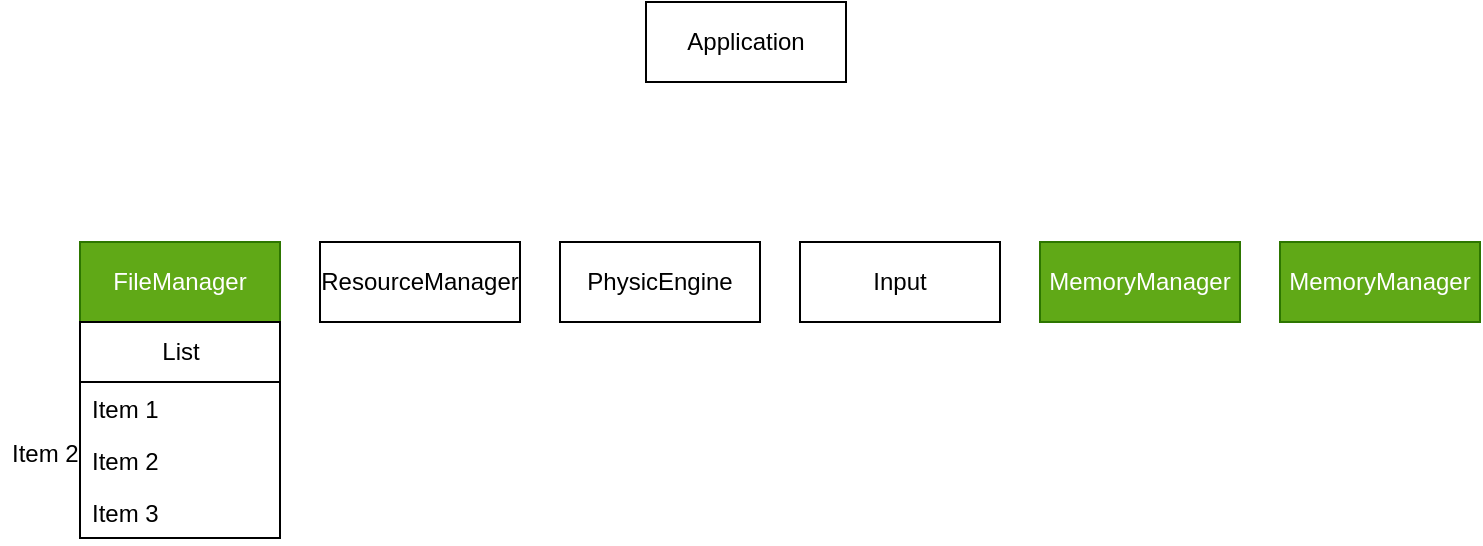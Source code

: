 <mxfile version="21.7.5" type="device">
  <diagram name="Страница — 1" id="Yk5TIAiWAAluILQiC6I9">
    <mxGraphModel dx="875" dy="524" grid="1" gridSize="10" guides="1" tooltips="1" connect="1" arrows="1" fold="1" page="1" pageScale="1" pageWidth="827" pageHeight="1169" math="0" shadow="0">
      <root>
        <mxCell id="0" />
        <mxCell id="1" parent="0" />
        <mxCell id="_HjoBzyZMrM6e8kF5ZSc-2" value="Application" style="rounded=0;whiteSpace=wrap;html=1;" vertex="1" parent="1">
          <mxGeometry x="363" y="40" width="100" height="40" as="geometry" />
        </mxCell>
        <mxCell id="_HjoBzyZMrM6e8kF5ZSc-4" value="PhysicEngine" style="rounded=0;whiteSpace=wrap;html=1;" vertex="1" parent="1">
          <mxGeometry x="320" y="160" width="100" height="40" as="geometry" />
        </mxCell>
        <mxCell id="_HjoBzyZMrM6e8kF5ZSc-5" value="ResourceManager" style="rounded=0;whiteSpace=wrap;html=1;" vertex="1" parent="1">
          <mxGeometry x="200" y="160" width="100" height="40" as="geometry" />
        </mxCell>
        <mxCell id="_HjoBzyZMrM6e8kF5ZSc-7" value="FileManager" style="rounded=0;whiteSpace=wrap;html=1;fillColor=#60a917;fontColor=#ffffff;strokeColor=#2D7600;" vertex="1" parent="1">
          <mxGeometry x="80" y="160" width="100" height="40" as="geometry" />
        </mxCell>
        <mxCell id="_HjoBzyZMrM6e8kF5ZSc-8" value="MemoryManager" style="rounded=0;whiteSpace=wrap;html=1;fillColor=#60a917;fontColor=#ffffff;strokeColor=#2D7600;" vertex="1" parent="1">
          <mxGeometry x="560" y="160" width="100" height="40" as="geometry" />
        </mxCell>
        <mxCell id="_HjoBzyZMrM6e8kF5ZSc-9" value="MemoryManager" style="rounded=0;whiteSpace=wrap;html=1;fillColor=#60a917;fontColor=#ffffff;strokeColor=#2D7600;" vertex="1" parent="1">
          <mxGeometry x="680" y="160" width="100" height="40" as="geometry" />
        </mxCell>
        <mxCell id="_HjoBzyZMrM6e8kF5ZSc-10" value="List" style="swimlane;fontStyle=0;childLayout=stackLayout;horizontal=1;startSize=30;fillColor=none;horizontalStack=0;resizeParent=1;resizeParentMax=0;resizeLast=0;collapsible=1;marginBottom=0;html=1;" vertex="1" parent="1">
          <mxGeometry x="80" y="200" width="100" height="108" as="geometry" />
        </mxCell>
        <mxCell id="_HjoBzyZMrM6e8kF5ZSc-11" value="Item 1" style="text;strokeColor=none;fillColor=none;align=left;verticalAlign=top;spacingLeft=4;spacingRight=4;overflow=hidden;rotatable=0;points=[[0,0.5],[1,0.5]];portConstraint=eastwest;whiteSpace=wrap;html=1;" vertex="1" parent="_HjoBzyZMrM6e8kF5ZSc-10">
          <mxGeometry y="30" width="100" height="26" as="geometry" />
        </mxCell>
        <mxCell id="_HjoBzyZMrM6e8kF5ZSc-12" value="Item 2" style="text;strokeColor=none;fillColor=none;align=left;verticalAlign=top;spacingLeft=4;spacingRight=4;overflow=hidden;rotatable=0;points=[[0,0.5],[1,0.5]];portConstraint=eastwest;whiteSpace=wrap;html=1;" vertex="1" parent="_HjoBzyZMrM6e8kF5ZSc-10">
          <mxGeometry y="56" width="100" height="26" as="geometry" />
        </mxCell>
        <mxCell id="_HjoBzyZMrM6e8kF5ZSc-13" value="Item 3" style="text;strokeColor=none;fillColor=none;align=left;verticalAlign=top;spacingLeft=4;spacingRight=4;overflow=hidden;rotatable=0;points=[[0,0.5],[1,0.5]];portConstraint=eastwest;whiteSpace=wrap;html=1;" vertex="1" parent="_HjoBzyZMrM6e8kF5ZSc-10">
          <mxGeometry y="82" width="100" height="26" as="geometry" />
        </mxCell>
        <mxCell id="_HjoBzyZMrM6e8kF5ZSc-14" value="Item 2" style="text;strokeColor=none;fillColor=none;align=left;verticalAlign=top;spacingLeft=4;spacingRight=4;overflow=hidden;rotatable=0;points=[[0,0.5],[1,0.5]];portConstraint=eastwest;whiteSpace=wrap;html=1;" vertex="1" parent="1">
          <mxGeometry x="40" y="252" width="140" height="26" as="geometry" />
        </mxCell>
        <mxCell id="_HjoBzyZMrM6e8kF5ZSc-15" value="Input" style="rounded=0;whiteSpace=wrap;html=1;" vertex="1" parent="1">
          <mxGeometry x="440" y="160" width="100" height="40" as="geometry" />
        </mxCell>
      </root>
    </mxGraphModel>
  </diagram>
</mxfile>
